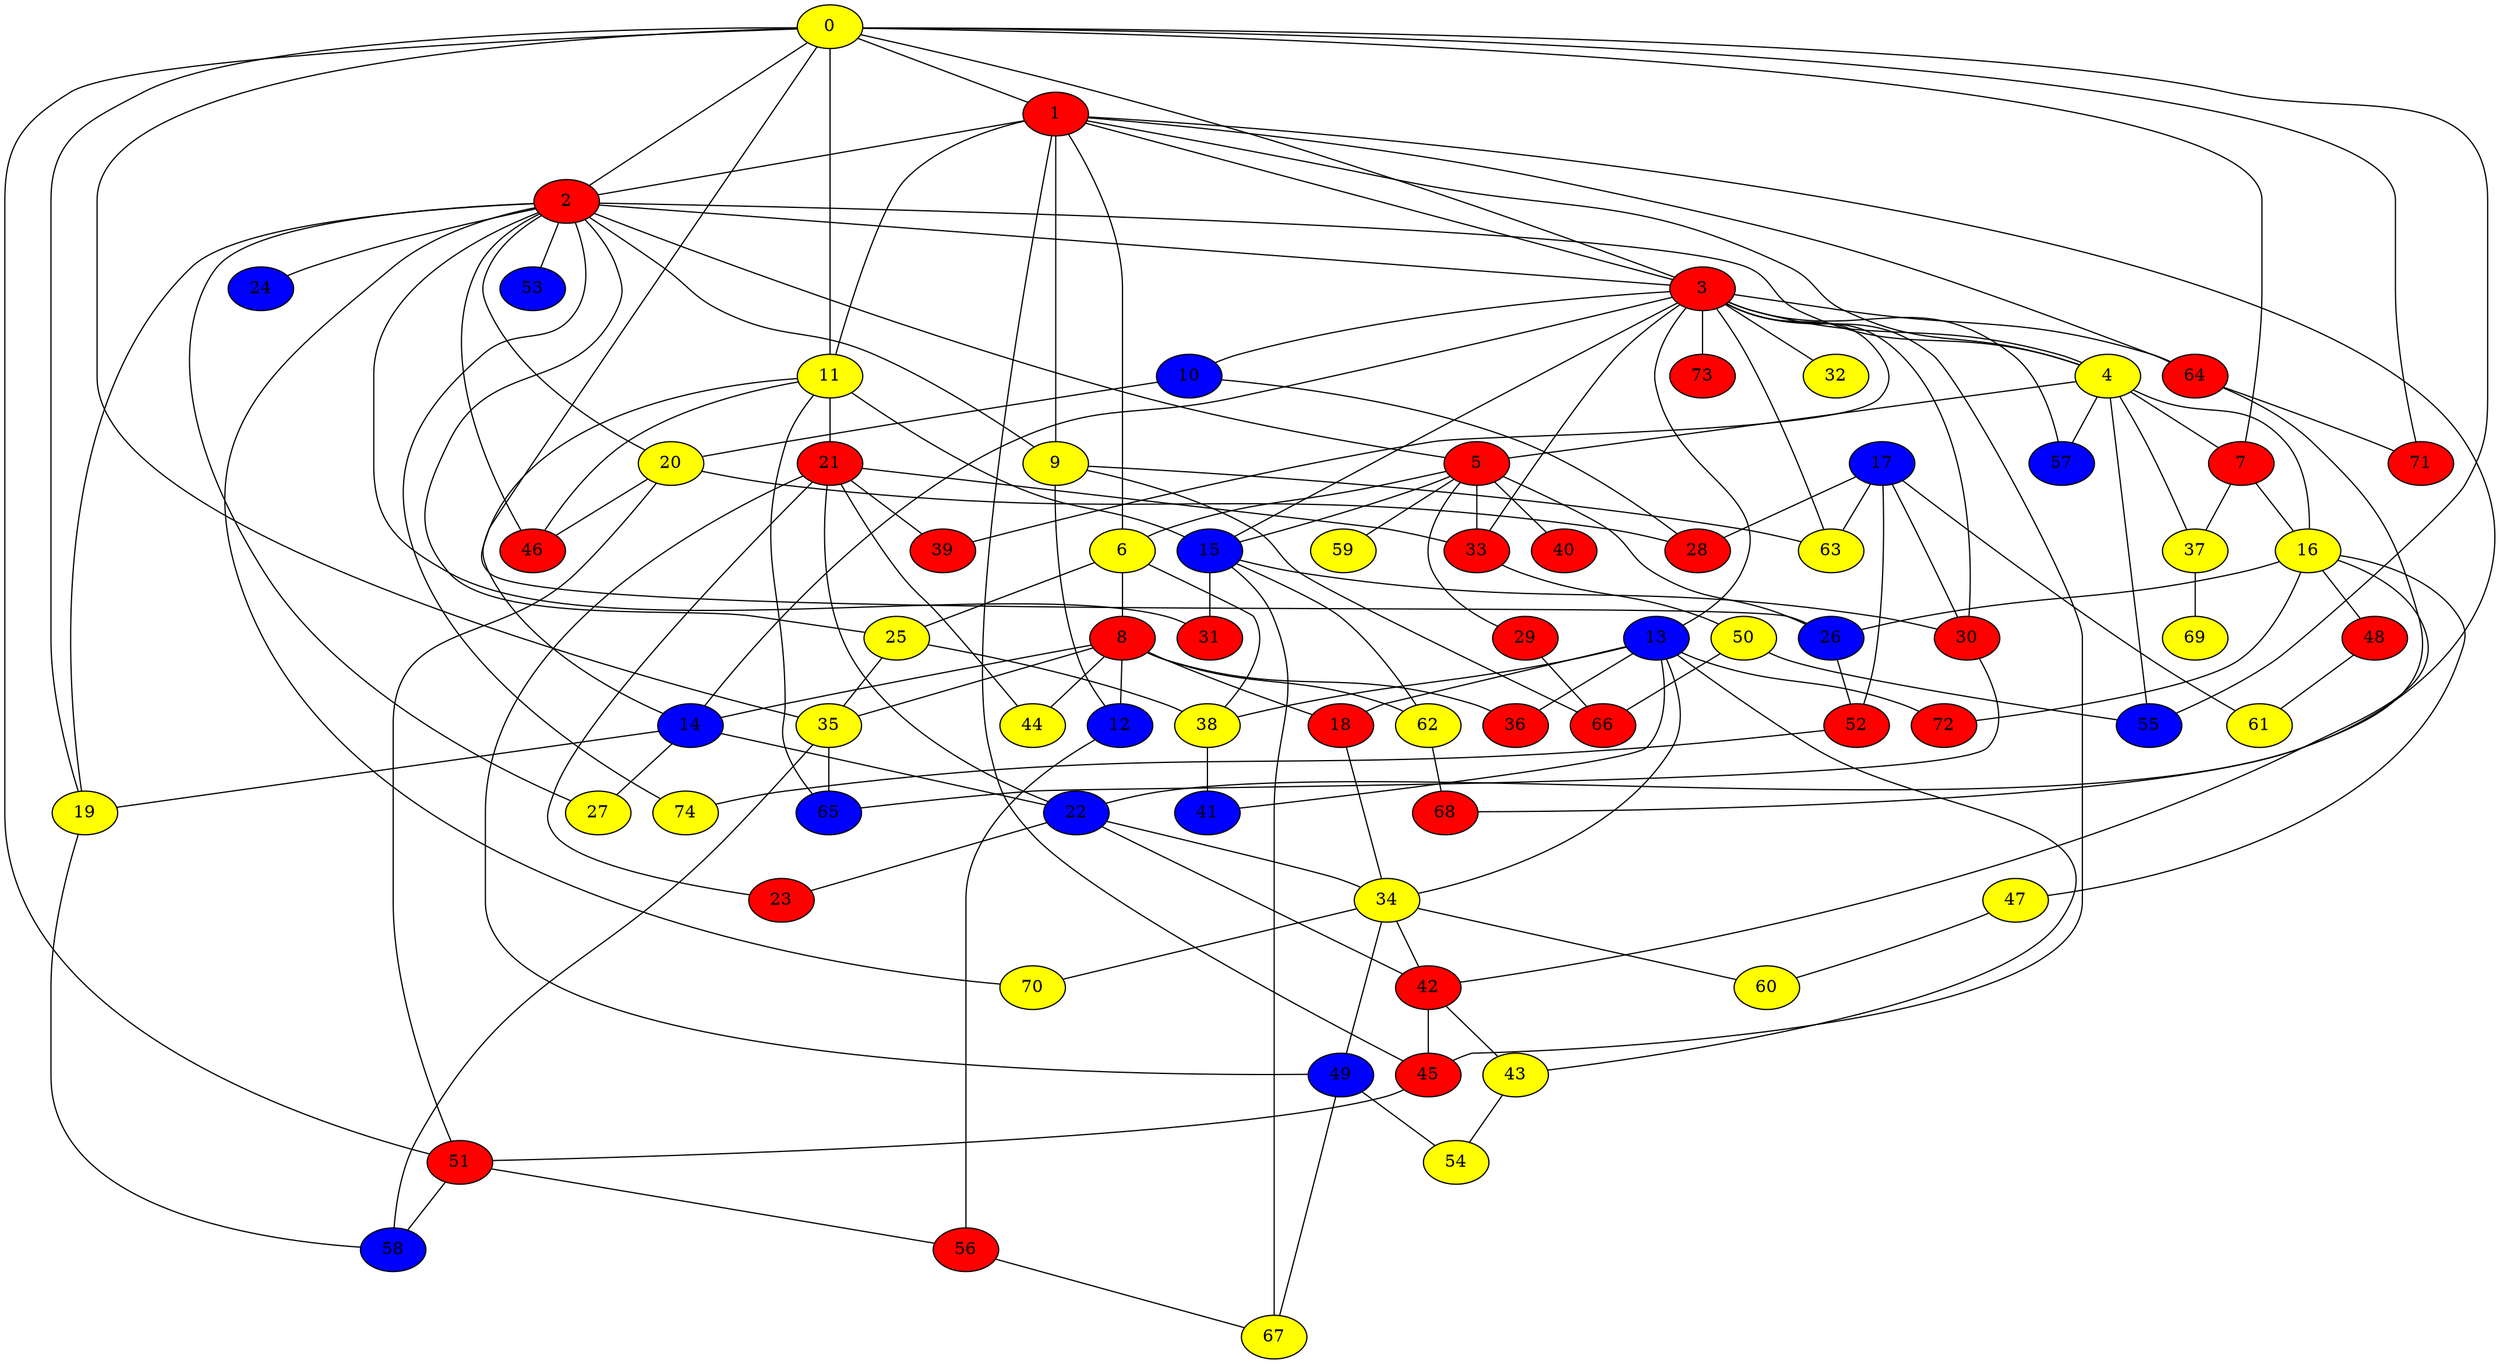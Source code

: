 graph {
0 [style = filled fillcolor = yellow];
1 [style = filled fillcolor = red];
2 [style = filled fillcolor = red];
3 [style = filled fillcolor = red];
4 [style = filled fillcolor = yellow];
5 [style = filled fillcolor = red];
6 [style = filled fillcolor = yellow];
7 [style = filled fillcolor = red];
8 [style = filled fillcolor = red];
9 [style = filled fillcolor = yellow];
10 [style = filled fillcolor = blue];
11 [style = filled fillcolor = yellow];
12 [style = filled fillcolor = blue];
13 [style = filled fillcolor = blue];
14 [style = filled fillcolor = blue];
15 [style = filled fillcolor = blue];
16 [style = filled fillcolor = yellow];
17 [style = filled fillcolor = blue];
18 [style = filled fillcolor = red];
19 [style = filled fillcolor = yellow];
20 [style = filled fillcolor = yellow];
21 [style = filled fillcolor = red];
22 [style = filled fillcolor = blue];
23 [style = filled fillcolor = red];
24 [style = filled fillcolor = blue];
25 [style = filled fillcolor = yellow];
26 [style = filled fillcolor = blue];
27 [style = filled fillcolor = yellow];
28 [style = filled fillcolor = red];
29 [style = filled fillcolor = red];
30 [style = filled fillcolor = red];
31 [style = filled fillcolor = red];
32 [style = filled fillcolor = yellow];
33 [style = filled fillcolor = red];
34 [style = filled fillcolor = yellow];
35 [style = filled fillcolor = yellow];
36 [style = filled fillcolor = red];
37 [style = filled fillcolor = yellow];
38 [style = filled fillcolor = yellow];
39 [style = filled fillcolor = red];
40 [style = filled fillcolor = red];
41 [style = filled fillcolor = blue];
42 [style = filled fillcolor = red];
43 [style = filled fillcolor = yellow];
44 [style = filled fillcolor = yellow];
45 [style = filled fillcolor = red];
46 [style = filled fillcolor = red];
47 [style = filled fillcolor = yellow];
48 [style = filled fillcolor = red];
49 [style = filled fillcolor = blue];
50 [style = filled fillcolor = yellow];
51 [style = filled fillcolor = red];
52 [style = filled fillcolor = red];
53 [style = filled fillcolor = blue];
54 [style = filled fillcolor = yellow];
55 [style = filled fillcolor = blue];
56 [style = filled fillcolor = red];
57 [style = filled fillcolor = blue];
58 [style = filled fillcolor = blue];
59 [style = filled fillcolor = yellow];
60 [style = filled fillcolor = yellow];
61 [style = filled fillcolor = yellow];
62 [style = filled fillcolor = yellow];
63 [style = filled fillcolor = yellow];
64 [style = filled fillcolor = red];
65 [style = filled fillcolor = blue];
66 [style = filled fillcolor = red];
67 [style = filled fillcolor = yellow];
68 [style = filled fillcolor = red];
69 [style = filled fillcolor = yellow];
70 [style = filled fillcolor = yellow];
71 [style = filled fillcolor = red];
72 [style = filled fillcolor = red];
73 [style = filled fillcolor = red];
74 [style = filled fillcolor = yellow];
0 -- 1;
0 -- 7;
0 -- 3;
0 -- 2;
0 -- 11;
0 -- 19;
0 -- 26;
0 -- 35;
0 -- 51;
0 -- 55;
0 -- 71;
1 -- 2;
1 -- 3;
1 -- 4;
1 -- 6;
1 -- 9;
1 -- 11;
1 -- 22;
1 -- 45;
1 -- 64;
2 -- 3;
2 -- 4;
2 -- 5;
2 -- 9;
2 -- 19;
2 -- 20;
2 -- 24;
2 -- 25;
2 -- 27;
2 -- 31;
2 -- 46;
2 -- 53;
2 -- 70;
2 -- 74;
3 -- 4;
3 -- 10;
3 -- 13;
3 -- 14;
3 -- 15;
3 -- 30;
3 -- 32;
3 -- 33;
3 -- 39;
3 -- 45;
3 -- 57;
3 -- 63;
3 -- 64;
3 -- 73;
4 -- 5;
4 -- 7;
4 -- 16;
4 -- 37;
4 -- 55;
4 -- 57;
5 -- 6;
5 -- 15;
5 -- 26;
5 -- 29;
5 -- 33;
5 -- 40;
5 -- 59;
6 -- 8;
6 -- 25;
6 -- 38;
7 -- 16;
7 -- 37;
8 -- 12;
8 -- 14;
8 -- 18;
8 -- 35;
8 -- 36;
8 -- 44;
8 -- 62;
9 -- 12;
9 -- 63;
9 -- 66;
10 -- 20;
10 -- 28;
11 -- 14;
11 -- 15;
11 -- 21;
11 -- 46;
11 -- 65;
12 -- 56;
13 -- 18;
13 -- 34;
13 -- 36;
13 -- 38;
13 -- 41;
13 -- 43;
13 -- 72;
14 -- 19;
14 -- 22;
14 -- 27;
15 -- 30;
15 -- 31;
15 -- 62;
15 -- 67;
16 -- 26;
16 -- 42;
16 -- 47;
16 -- 48;
16 -- 72;
17 -- 28;
17 -- 30;
17 -- 52;
17 -- 61;
17 -- 63;
18 -- 34;
19 -- 58;
20 -- 28;
20 -- 46;
20 -- 51;
21 -- 22;
21 -- 23;
21 -- 33;
21 -- 39;
21 -- 44;
21 -- 49;
22 -- 23;
22 -- 34;
22 -- 42;
25 -- 35;
25 -- 38;
26 -- 52;
29 -- 66;
30 -- 65;
33 -- 50;
34 -- 42;
34 -- 49;
34 -- 60;
34 -- 70;
35 -- 58;
35 -- 65;
37 -- 69;
38 -- 41;
42 -- 43;
42 -- 45;
43 -- 54;
45 -- 51;
47 -- 60;
48 -- 61;
49 -- 54;
49 -- 67;
50 -- 55;
50 -- 66;
51 -- 56;
51 -- 58;
52 -- 74;
56 -- 67;
62 -- 68;
64 -- 68;
64 -- 71;
}
